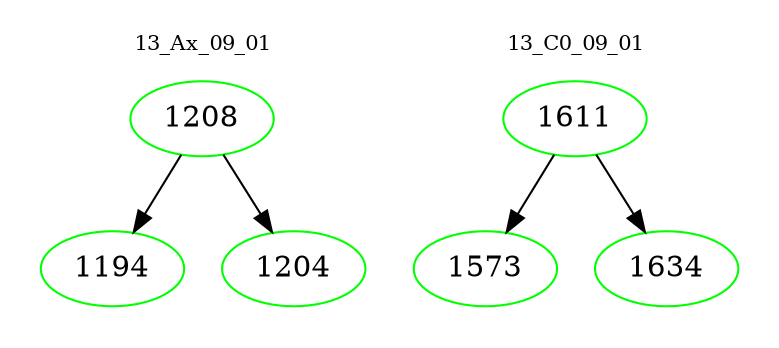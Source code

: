 digraph{
subgraph cluster_0 {
color = white
label = "13_Ax_09_01";
fontsize=10;
T0_1208 [label="1208", color="green"]
T0_1208 -> T0_1194 [color="black"]
T0_1194 [label="1194", color="green"]
T0_1208 -> T0_1204 [color="black"]
T0_1204 [label="1204", color="green"]
}
subgraph cluster_1 {
color = white
label = "13_C0_09_01";
fontsize=10;
T1_1611 [label="1611", color="green"]
T1_1611 -> T1_1573 [color="black"]
T1_1573 [label="1573", color="green"]
T1_1611 -> T1_1634 [color="black"]
T1_1634 [label="1634", color="green"]
}
}
